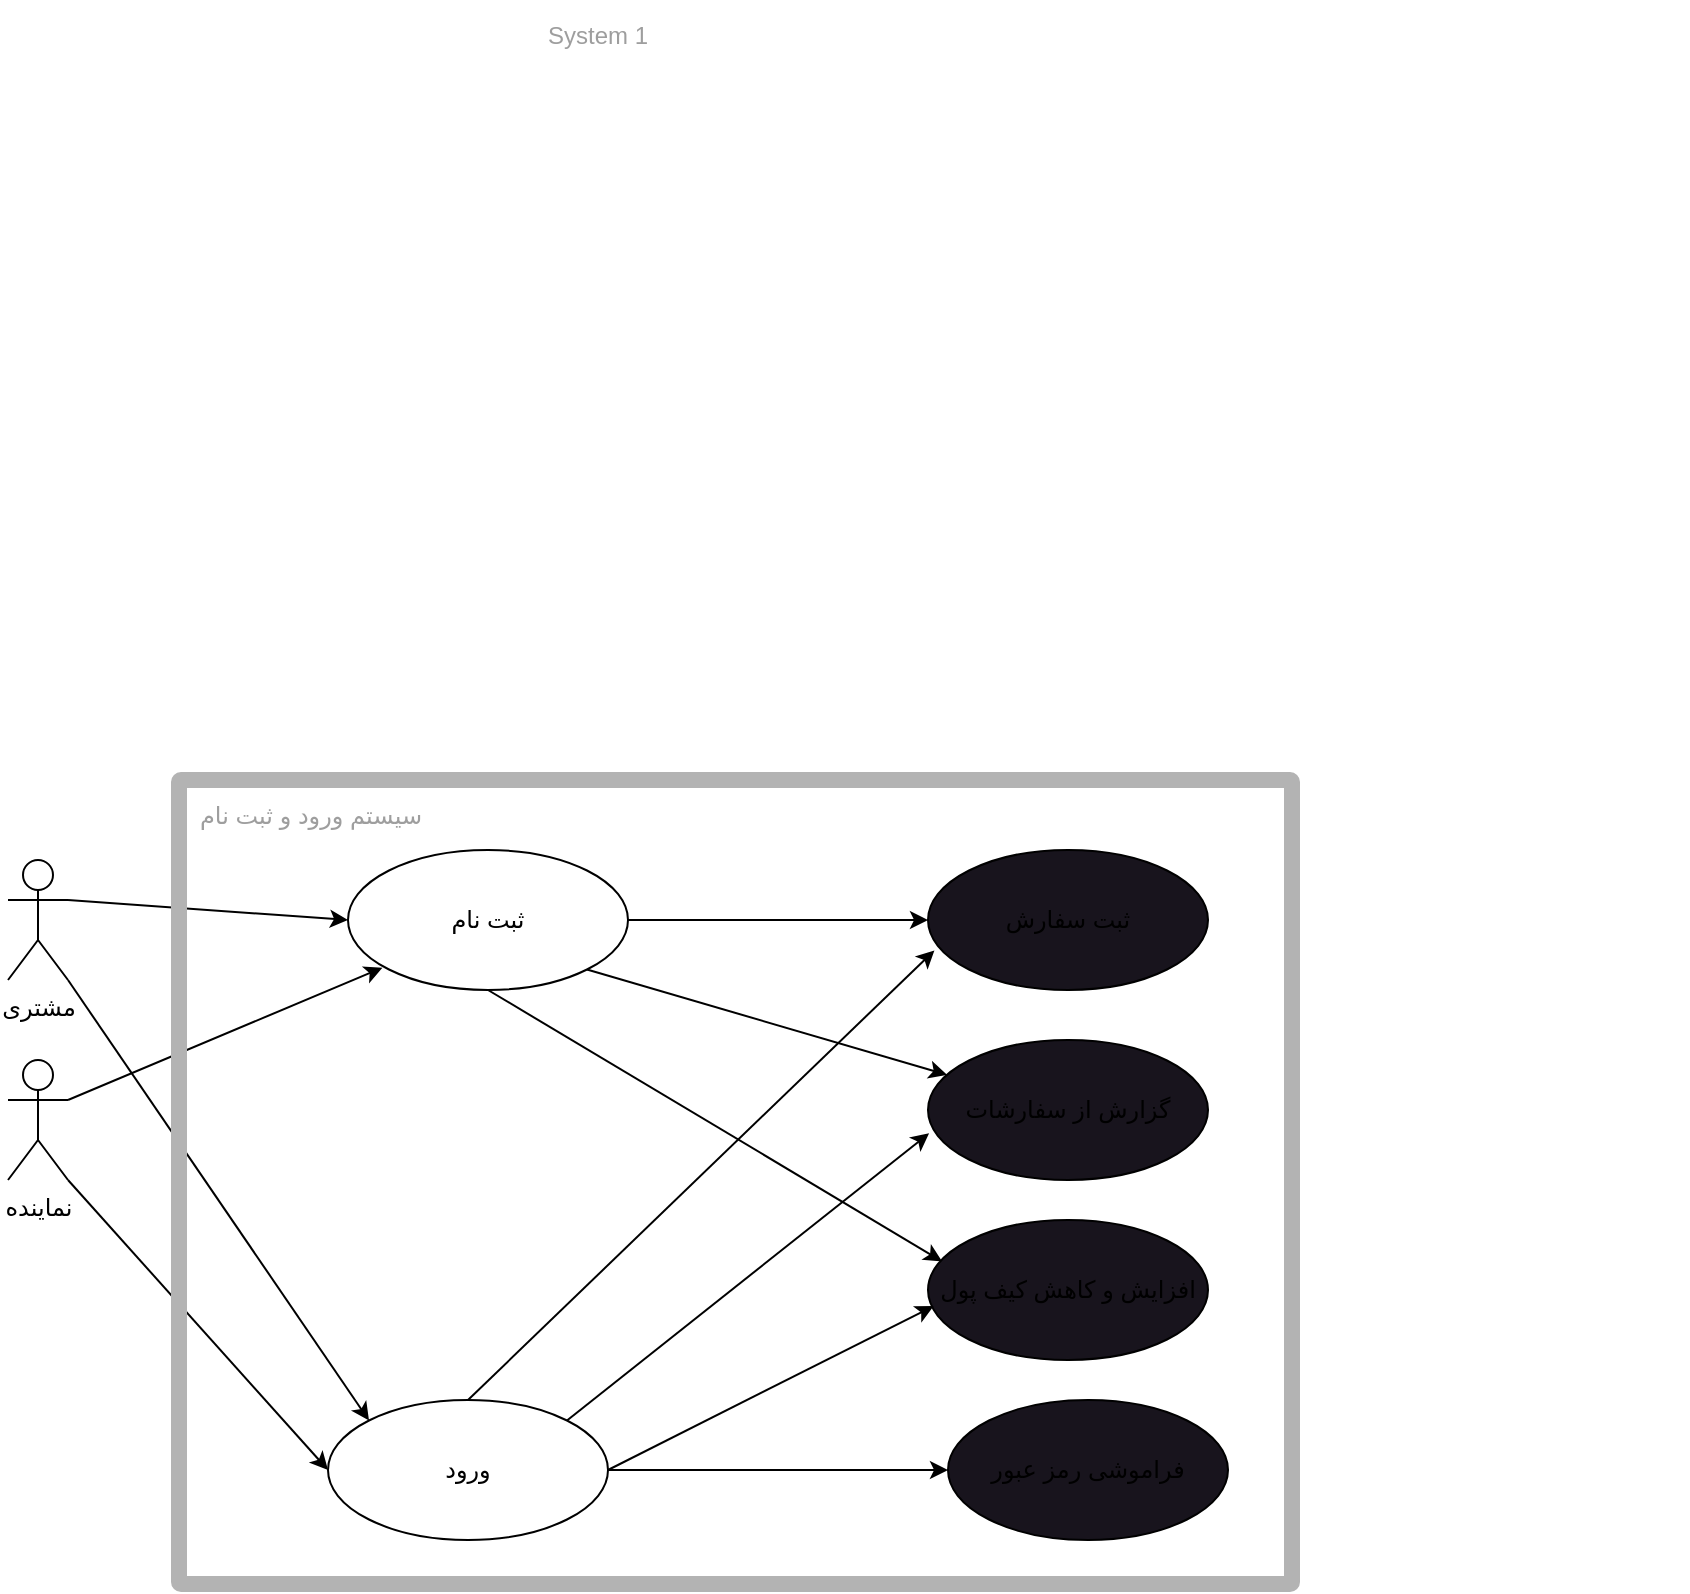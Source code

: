 <mxfile>
    <diagram id="BQtac6K5xoY5vLfRpdk2" name="Page-1">
        <mxGraphModel dx="1327" dy="2107" grid="0" gridSize="10" guides="1" tooltips="1" connect="1" arrows="1" fold="1" page="1" pageScale="1" pageWidth="1654" pageHeight="1169" math="0" shadow="0">
            <root>
                <mxCell id="0"/>
                <mxCell id="1" parent="0"/>
                <mxCell id="7" value="" style="edgeStyle=none;html=1;entryX=0;entryY=0.5;entryDx=0;entryDy=0;startArrow=none;exitX=1;exitY=0.333;exitDx=0;exitDy=0;exitPerimeter=0;" edge="1" parent="1" source="2" target="5">
                    <mxGeometry relative="1" as="geometry">
                        <mxPoint x="370" y="310" as="targetPoint"/>
                    </mxGeometry>
                </mxCell>
                <mxCell id="18" style="edgeStyle=none;html=1;exitX=1;exitY=1;exitDx=0;exitDy=0;exitPerimeter=0;entryX=0;entryY=0;entryDx=0;entryDy=0;" edge="1" parent="1" source="2" target="17">
                    <mxGeometry relative="1" as="geometry"/>
                </mxCell>
                <mxCell id="2" value="مشتری" style="shape=umlActor;verticalLabelPosition=bottom;verticalAlign=top;html=1;" vertex="1" parent="1">
                    <mxGeometry x="200" y="280" width="30" height="60" as="geometry"/>
                </mxCell>
                <mxCell id="9" value="" style="edgeStyle=none;html=1;" edge="1" parent="1" source="5" target="8">
                    <mxGeometry relative="1" as="geometry"/>
                </mxCell>
                <mxCell id="13" style="edgeStyle=none;html=1;exitX=0.5;exitY=1;exitDx=0;exitDy=0;entryX=0.05;entryY=0.295;entryDx=0;entryDy=0;entryPerimeter=0;" edge="1" parent="1" source="5" target="12">
                    <mxGeometry relative="1" as="geometry"/>
                </mxCell>
                <mxCell id="28" style="edgeStyle=none;html=1;exitX=1;exitY=1;exitDx=0;exitDy=0;" edge="1" parent="1" source="5" target="10">
                    <mxGeometry relative="1" as="geometry"/>
                </mxCell>
                <mxCell id="5" value="ثبت نام" style="ellipse;whiteSpace=wrap;html=1;" vertex="1" parent="1">
                    <mxGeometry x="370" y="275" width="140" height="70" as="geometry"/>
                </mxCell>
                <mxCell id="8" value="ثبت سفارش" style="ellipse;whiteSpace=wrap;html=1;fillColor=rgb(24, 20, 29);" vertex="1" parent="1">
                    <mxGeometry x="660" y="275" width="140" height="70" as="geometry"/>
                </mxCell>
                <mxCell id="10" value="گزارش از سفارشات" style="ellipse;whiteSpace=wrap;html=1;fillColor=rgb(24, 20, 29);" vertex="1" parent="1">
                    <mxGeometry x="660" y="370" width="140" height="70" as="geometry"/>
                </mxCell>
                <mxCell id="12" value="افزایش و کاهش کیف پول" style="ellipse;whiteSpace=wrap;html=1;fillColor=rgb(24, 20, 29);" vertex="1" parent="1">
                    <mxGeometry x="660" y="460" width="140" height="70" as="geometry"/>
                </mxCell>
                <mxCell id="16" style="edgeStyle=none;html=1;exitX=1;exitY=0.333;exitDx=0;exitDy=0;exitPerimeter=0;entryX=0.123;entryY=0.841;entryDx=0;entryDy=0;entryPerimeter=0;" edge="1" parent="1" source="14" target="5">
                    <mxGeometry relative="1" as="geometry"/>
                </mxCell>
                <mxCell id="19" style="edgeStyle=none;html=1;exitX=1;exitY=1;exitDx=0;exitDy=0;exitPerimeter=0;entryX=0;entryY=0.5;entryDx=0;entryDy=0;" edge="1" parent="1" source="14" target="17">
                    <mxGeometry relative="1" as="geometry"/>
                </mxCell>
                <mxCell id="14" value="نماینده" style="shape=umlActor;verticalLabelPosition=bottom;verticalAlign=top;html=1;" vertex="1" parent="1">
                    <mxGeometry x="200" y="380" width="30" height="60" as="geometry"/>
                </mxCell>
                <mxCell id="21" value="" style="edgeStyle=none;html=1;" edge="1" parent="1" source="17" target="20">
                    <mxGeometry relative="1" as="geometry"/>
                </mxCell>
                <mxCell id="22" style="edgeStyle=none;html=1;exitX=1;exitY=0;exitDx=0;exitDy=0;entryX=0.004;entryY=0.666;entryDx=0;entryDy=0;entryPerimeter=0;" edge="1" parent="1" source="17" target="10">
                    <mxGeometry relative="1" as="geometry"/>
                </mxCell>
                <mxCell id="23" style="edgeStyle=none;html=1;exitX=0.5;exitY=0;exitDx=0;exitDy=0;entryX=0.023;entryY=0.717;entryDx=0;entryDy=0;entryPerimeter=0;" edge="1" parent="1" source="17" target="8">
                    <mxGeometry relative="1" as="geometry"/>
                </mxCell>
                <mxCell id="24" style="edgeStyle=none;html=1;exitX=1;exitY=0.5;exitDx=0;exitDy=0;entryX=0.02;entryY=0.615;entryDx=0;entryDy=0;entryPerimeter=0;" edge="1" parent="1" source="17" target="12">
                    <mxGeometry relative="1" as="geometry"/>
                </mxCell>
                <mxCell id="17" value="ورود" style="ellipse;whiteSpace=wrap;html=1;" vertex="1" parent="1">
                    <mxGeometry x="360" y="550" width="140" height="70" as="geometry"/>
                </mxCell>
                <mxCell id="20" value="فراموشی رمز عبور" style="ellipse;whiteSpace=wrap;html=1;fillColor=rgb(24, 20, 29);" vertex="1" parent="1">
                    <mxGeometry x="670" y="550" width="140" height="70" as="geometry"/>
                </mxCell>
                <mxCell id="25" value="System 1" style="sketch=0;points=[[0,0,0],[0.25,0,0],[0.5,0,0],[0.75,0,0],[1,0,0],[1,0.25,0],[1,0.5,0],[1,0.75,0],[1,1,0],[0.75,1,0],[0.5,1,0],[0.25,1,0],[0,1,0],[0,0.75,0],[0,0.5,0],[0,0.25,0]];rounded=1;absoluteArcSize=1;arcSize=2;html=1;strokeColor=none;gradientColor=none;shadow=0;dashed=0;fontSize=12;fontColor=#9E9E9E;align=left;verticalAlign=top;spacing=10;spacingTop=-4;fillColor=none;" vertex="1" parent="1">
                    <mxGeometry x="460" y="-150" width="580" height="390" as="geometry"/>
                </mxCell>
                <mxCell id="29" value="سیستم ورود و ثبت نام&amp;nbsp;" style="sketch=0;points=[[0,0,0],[0.25,0,0],[0.5,0,0],[0.75,0,0],[1,0,0],[1,0.25,0],[1,0.5,0],[1,0.75,0],[1,1,0],[0.75,1,0],[0.5,1,0],[0.25,1,0],[0,1,0],[0,0.75,0],[0,0.5,0],[0,0.25,0]];rounded=1;absoluteArcSize=1;arcSize=2;html=1;strokeColor=#B3B3B3;gradientColor=none;shadow=0;fontSize=12;fontColor=#9E9E9E;align=left;verticalAlign=top;spacing=10;spacingTop=-4;fillColor=none;strokeWidth=8;" vertex="1" parent="1">
                    <mxGeometry x="285.5" y="240" width="556.5" height="402" as="geometry"/>
                </mxCell>
            </root>
        </mxGraphModel>
    </diagram>
</mxfile>